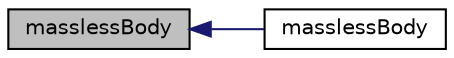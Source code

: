 digraph "masslessBody"
{
  bgcolor="transparent";
  edge [fontname="Helvetica",fontsize="10",labelfontname="Helvetica",labelfontsize="10"];
  node [fontname="Helvetica",fontsize="10",shape=record];
  rankdir="LR";
  Node1 [label="masslessBody",height=0.2,width=0.4,color="black", fillcolor="grey75", style="filled", fontcolor="black"];
  Node1 -> Node2 [dir="back",color="midnightblue",fontsize="10",style="solid",fontname="Helvetica"];
  Node2 [label="masslessBody",height=0.2,width=0.4,color="black",URL="$a01472.html#a34910771fe6f8255c6cdad0960738fbf",tooltip="Construct a named massless body. "];
}
